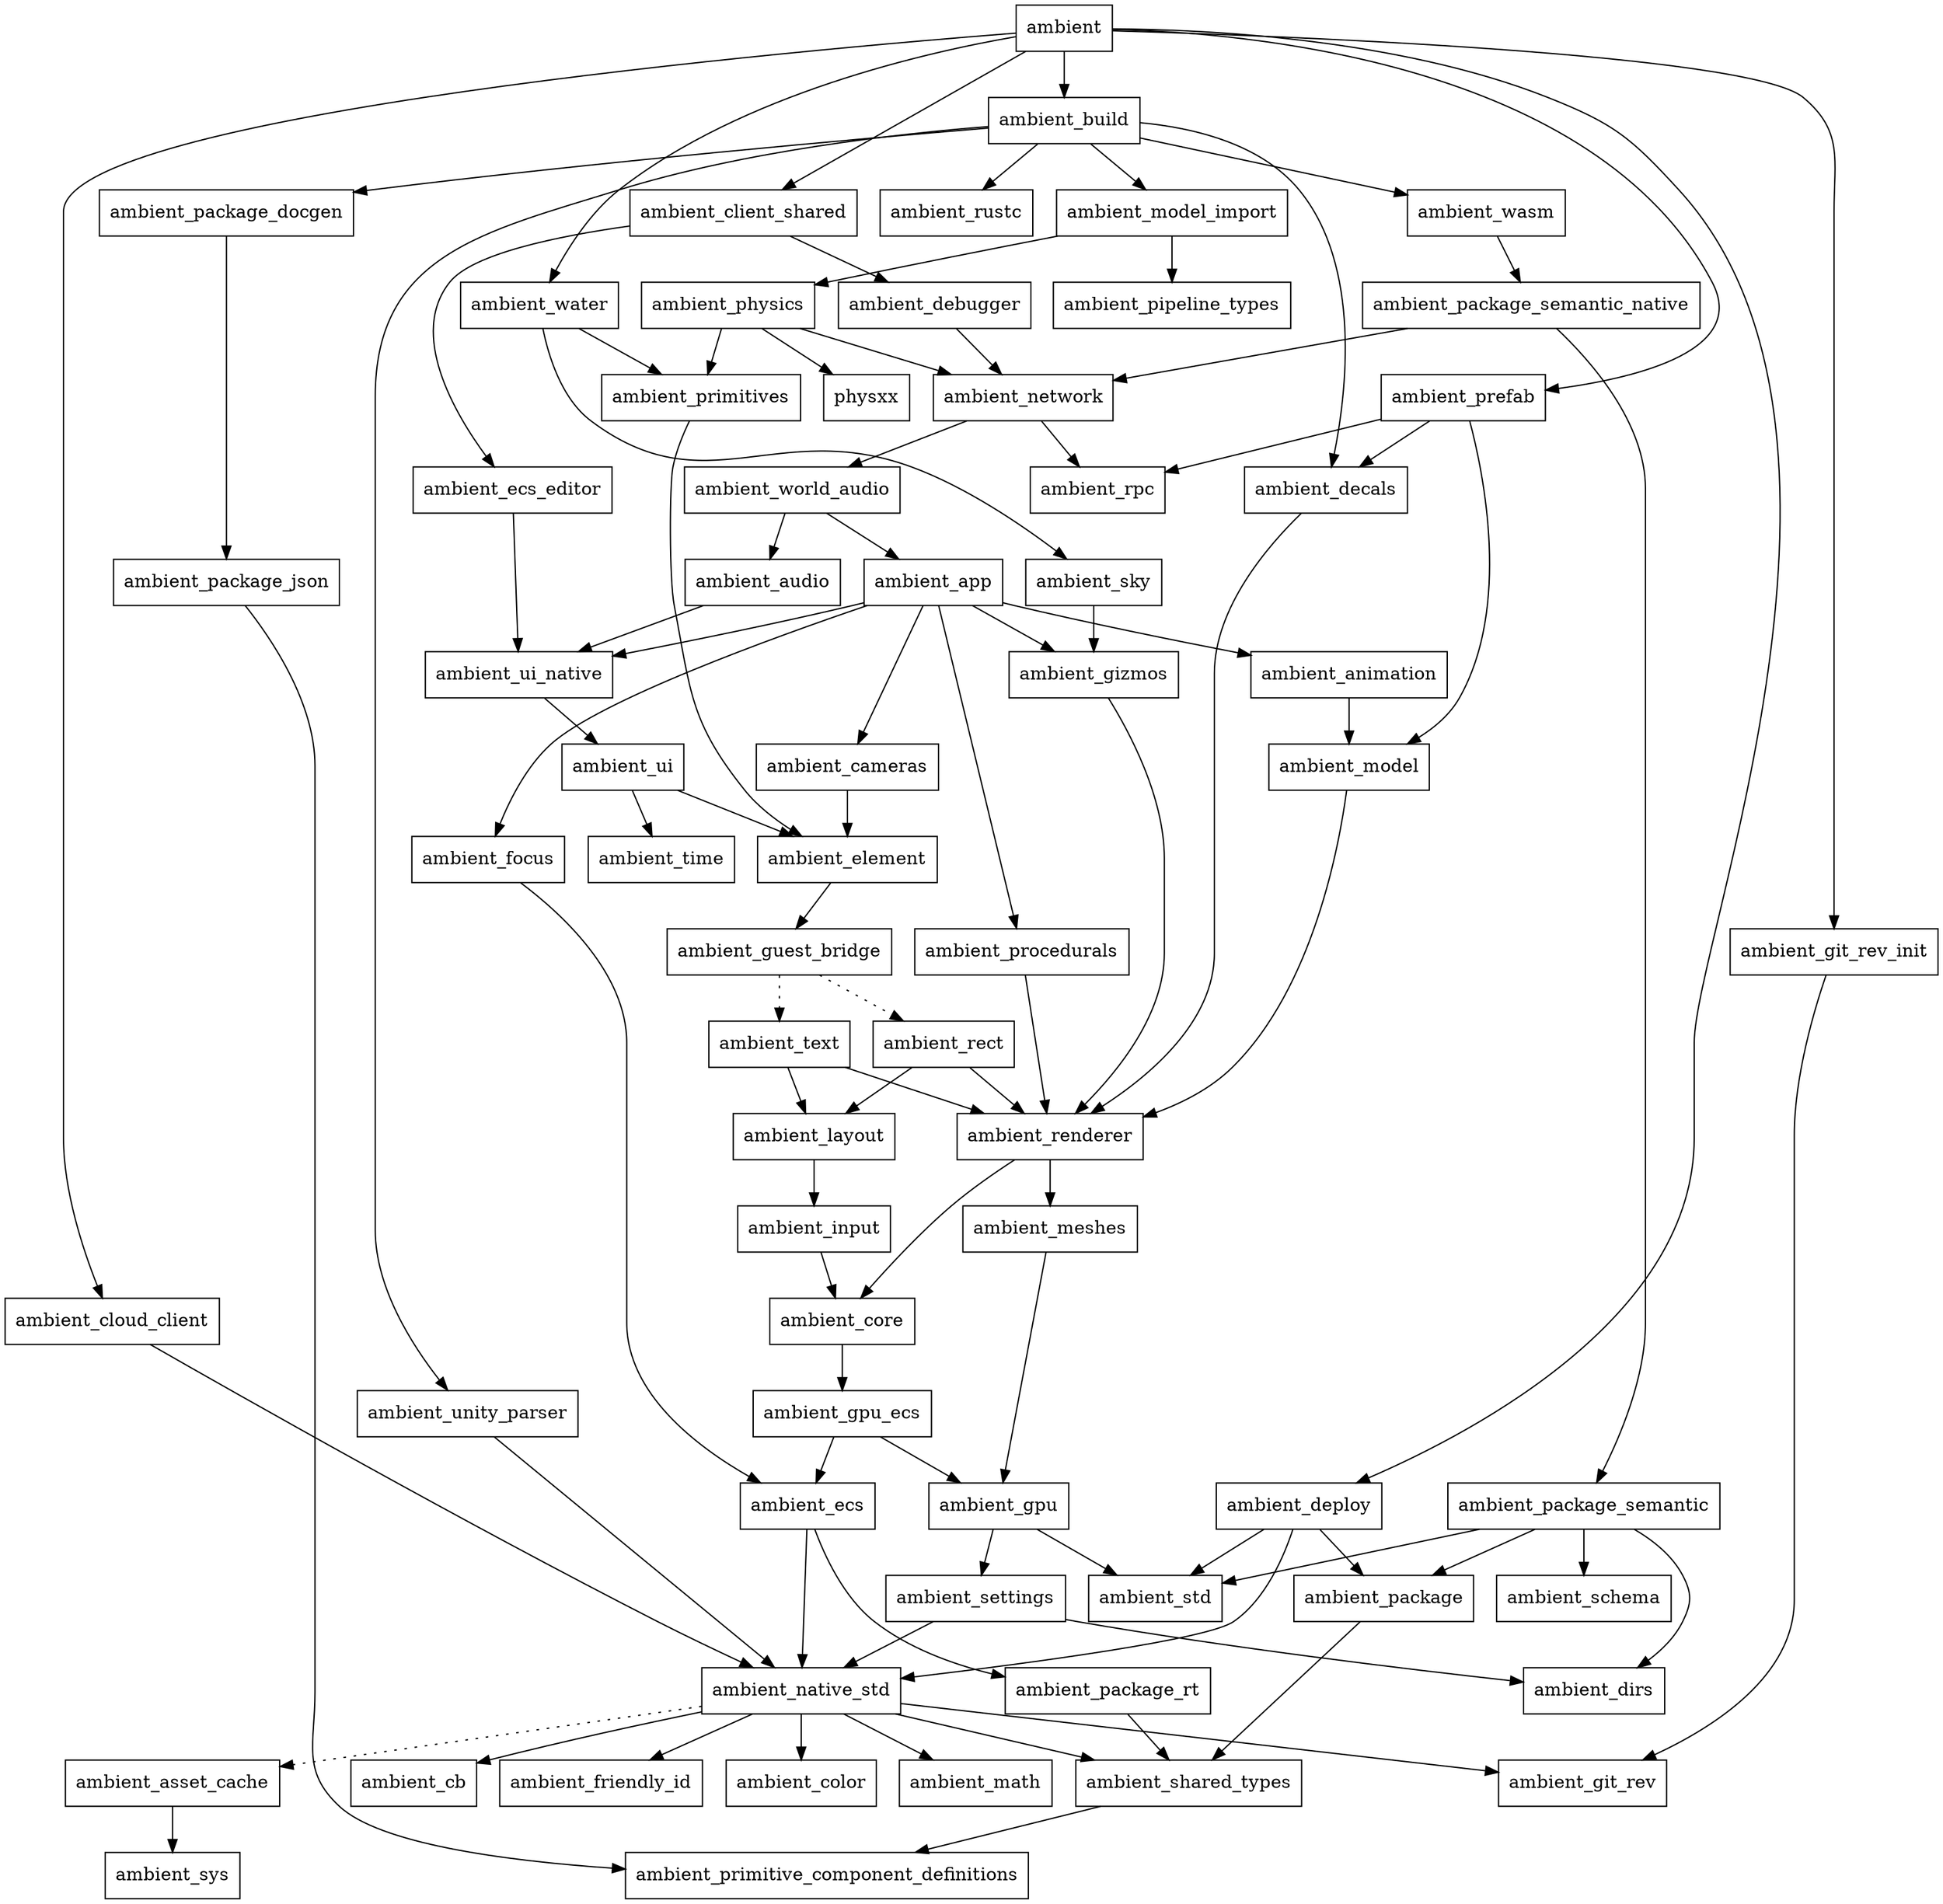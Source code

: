 digraph {
    0 [ label = "ambient" shape = box]
    1 [ label = "ambient_animation" shape = box]
    2 [ label = "ambient_app" shape = box]
    3 [ label = "ambient_audio" shape = box]
    4 [ label = "ambient_build" shape = box]
    5 [ label = "ambient_cameras" shape = box]
    6 [ label = "ambient_client_shared" shape = box]
    7 [ label = "ambient_cloud_client" shape = box]
    8 [ label = "ambient_core" shape = box]
    9 [ label = "ambient_debugger" shape = box]
    10 [ label = "ambient_decals" shape = box]
    11 [ label = "ambient_deploy" shape = box]
    12 [ label = "ambient_ecs" shape = box]
    13 [ label = "ambient_element" shape = box]
    14 [ label = "ambient_git_rev_init" shape = box]
    15 [ label = "ambient_gizmos" shape = box]
    16 [ label = "ambient_model_import" shape = box]
    17 [ label = "ambient_native_std" shape = box]
    18 [ label = "ambient_network" shape = box]
    19 [ label = "ambient_package" shape = box]
    20 [ label = "ambient_package_semantic" shape = box]
    21 [ label = "ambient_package_semantic_native" shape = box]
    22 [ label = "ambient_physics" shape = box]
    23 [ label = "ambient_prefab" shape = box]
    24 [ label = "ambient_primitives" shape = box]
    25 [ label = "ambient_rpc" shape = box]
    26 [ label = "ambient_settings" shape = box]
    27 [ label = "ambient_shared_types" shape = box]
    28 [ label = "ambient_sky" shape = box]
    29 [ label = "ambient_std" shape = box]
    30 [ label = "ambient_sys" shape = box]
    31 [ label = "ambient_ui_native" shape = box]
    32 [ label = "ambient_water" shape = box]
    33 [ label = "ambient_world_audio" shape = box]
    34 [ label = "ambient_model" shape = box]
    35 [ label = "ambient_focus" shape = box]
    36 [ label = "ambient_gpu" shape = box]
    37 [ label = "ambient_gpu_ecs" shape = box]
    38 [ label = "ambient_input" shape = box]
    39 [ label = "ambient_procedurals" shape = box]
    40 [ label = "ambient_renderer" shape = box]
    41 [ label = "ambient_asset_cache" shape = box]
    42 [ label = "ambient_package_docgen" shape = box]
    43 [ label = "ambient_package_json" shape = box]
    44 [ label = "ambient_pipeline_types" shape = box]
    45 [ label = "ambient_rustc" shape = box]
    46 [ label = "ambient_unity_parser" shape = box]
    47 [ label = "ambient_wasm" shape = box]
    48 [ label = "ambient_ecs_editor" shape = box]
    49 [ label = "ambient_layout" shape = box]
    50 [ label = "ambient_meshes" shape = box]
    51 [ label = "ambient_package_rt" shape = box]
    52 [ label = "ambient_cb" shape = box]
    53 [ label = "ambient_friendly_id" shape = box]
    54 [ label = "ambient_guest_bridge" shape = box]
    55 [ label = "ambient_git_rev" shape = box]
    56 [ label = "physxx" shape = box]
    57 [ label = "ambient_color" shape = box]
    58 [ label = "ambient_math" shape = box]
    59 [ label = "ambient_dirs" shape = box]
    60 [ label = "ambient_schema" shape = box]
    61 [ label = "ambient_primitive_component_definitions" shape = box]
    62 [ label = "ambient_rect" shape = box]
    63 [ label = "ambient_text" shape = box]
    64 [ label = "ambient_ui" shape = box]
    65 [ label = "ambient_time" shape = box]
    0 -> 4 [ ]
    0 -> 6 [ ]
    0 -> 7 [ ]
    0 -> 11 [ ]
    0 -> 14 [ ]
    0 -> 23 [ ]
    0 -> 32 [ ]
    1 -> 34 [ ]
    2 -> 1 [ ]
    2 -> 5 [ ]
    2 -> 35 [ ]
    2 -> 15 [ ]
    2 -> 39 [ ]
    2 -> 31 [ ]
    3 -> 31 [ ]
    4 -> 10 [ ]
    4 -> 16 [ ]
    4 -> 42 [ ]
    4 -> 45 [ ]
    4 -> 46 [ ]
    4 -> 47 [ ]
    5 -> 13 [ ]
    6 -> 9 [ ]
    6 -> 48 [ ]
    7 -> 17 [ ]
    8 -> 37 [ ]
    9 -> 18 [ ]
    10 -> 40 [ ]
    11 -> 17 [ ]
    11 -> 19 [ ]
    11 -> 29 [ ]
    12 -> 17 [ ]
    12 -> 51 [ ]
    13 -> 54 [ ]
    14 -> 55 [ ]
    15 -> 40 [ ]
    16 -> 22 [ ]
    16 -> 44 [ ]
    17 -> 41 [ style = dotted]
    17 -> 52 [ ]
    17 -> 57 [ ]
    17 -> 53 [ ]
    17 -> 55 [ ]
    17 -> 58 [ ]
    17 -> 27 [ ]
    18 -> 25 [ ]
    18 -> 33 [ ]
    19 -> 27 [ ]
    20 -> 59 [ ]
    20 -> 19 [ ]
    20 -> 60 [ ]
    20 -> 29 [ ]
    21 -> 18 [ ]
    21 -> 20 [ ]
    22 -> 18 [ ]
    22 -> 24 [ ]
    22 -> 56 [ ]
    23 -> 10 [ ]
    23 -> 34 [ ]
    23 -> 25 [ ]
    24 -> 13 [ ]
    26 -> 59 [ ]
    26 -> 17 [ ]
    27 -> 61 [ ]
    28 -> 15 [ ]
    31 -> 64 [ ]
    32 -> 24 [ ]
    32 -> 28 [ ]
    33 -> 2 [ ]
    33 -> 3 [ ]
    34 -> 40 [ ]
    35 -> 12 [ ]
    36 -> 26 [ ]
    36 -> 29 [ ]
    37 -> 12 [ ]
    37 -> 36 [ ]
    38 -> 8 [ ]
    39 -> 40 [ ]
    40 -> 8 [ ]
    40 -> 50 [ ]
    41 -> 30 [ ]
    42 -> 43 [ ]
    43 -> 61 [ ]
    46 -> 17 [ ]
    47 -> 21 [ ]
    48 -> 31 [ ]
    49 -> 38 [ ]
    50 -> 36 [ ]
    51 -> 27 [ ]
    54 -> 62 [ style = dotted]
    54 -> 63 [ style = dotted]
    62 -> 49 [ ]
    62 -> 40 [ ]
    63 -> 49 [ ]
    63 -> 40 [ ]
    64 -> 13 [ ]
    64 -> 65 [ ]
}

